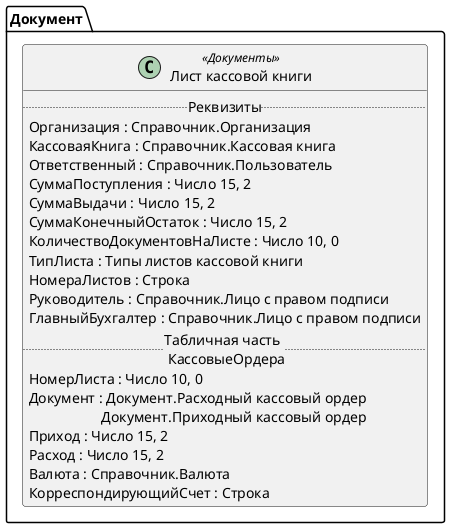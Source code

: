 ﻿@startuml ЛистКассовойКниги
'!include templates.wsd
'..\include templates.wsd
class Документ.ЛистКассовойКниги as "Лист кассовой книги" <<Документы>>
{
..Реквизиты..
Организация : Справочник.Организация
КассоваяКнига : Справочник.Кассовая книга
Ответственный : Справочник.Пользователь
СуммаПоступления : Число 15, 2
СуммаВыдачи : Число 15, 2
СуммаКонечныйОстаток : Число 15, 2
КоличествоДокументовНаЛисте : Число 10, 0
ТипЛиста : Типы листов кассовой книги
НомераЛистов : Строка
Руководитель : Справочник.Лицо с правом подписи
ГлавныйБухгалтер : Справочник.Лицо с правом подписи
..Табличная часть \n КассовыеОрдера..
НомерЛиста : Число 10, 0
Документ : Документ.Расходный кассовый ордер\rДокумент.Приходный кассовый ордер
Приход : Число 15, 2
Расход : Число 15, 2
Валюта : Справочник.Валюта
КорреспондирующийСчет : Строка
}
@enduml
